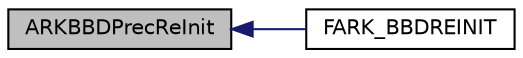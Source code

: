 digraph "ARKBBDPrecReInit"
{
  edge [fontname="Helvetica",fontsize="10",labelfontname="Helvetica",labelfontsize="10"];
  node [fontname="Helvetica",fontsize="10",shape=record];
  rankdir="LR";
  Node22 [label="ARKBBDPrecReInit",height=0.2,width=0.4,color="black", fillcolor="grey75", style="filled", fontcolor="black"];
  Node22 -> Node23 [dir="back",color="midnightblue",fontsize="10",style="solid",fontname="Helvetica"];
  Node23 [label="FARK_BBDREINIT",height=0.2,width=0.4,color="black", fillcolor="white", style="filled",URL="$d4/d6d/farkbbd_8h.html#a738ce0e939b48c84eab9e6b54c3bda72"];
}
